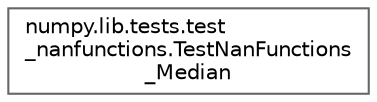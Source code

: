 digraph "Graphical Class Hierarchy"
{
 // LATEX_PDF_SIZE
  bgcolor="transparent";
  edge [fontname=Helvetica,fontsize=10,labelfontname=Helvetica,labelfontsize=10];
  node [fontname=Helvetica,fontsize=10,shape=box,height=0.2,width=0.4];
  rankdir="LR";
  Node0 [id="Node000000",label="numpy.lib.tests.test\l_nanfunctions.TestNanFunctions\l_Median",height=0.2,width=0.4,color="grey40", fillcolor="white", style="filled",URL="$d9/d84/classnumpy_1_1lib_1_1tests_1_1test__nanfunctions_1_1TestNanFunctions__Median.html",tooltip=" "];
}
